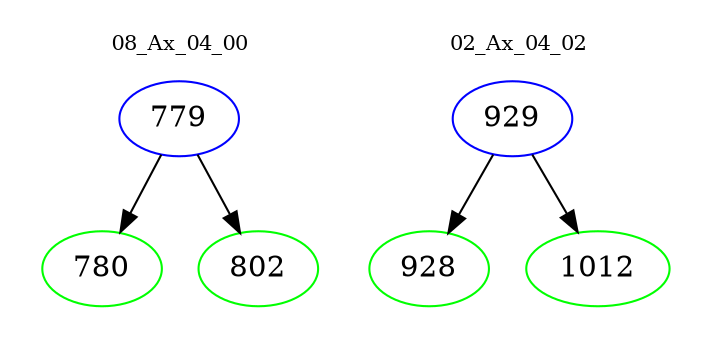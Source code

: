 digraph{
subgraph cluster_0 {
color = white
label = "08_Ax_04_00";
fontsize=10;
T0_779 [label="779", color="blue"]
T0_779 -> T0_780 [color="black"]
T0_780 [label="780", color="green"]
T0_779 -> T0_802 [color="black"]
T0_802 [label="802", color="green"]
}
subgraph cluster_1 {
color = white
label = "02_Ax_04_02";
fontsize=10;
T1_929 [label="929", color="blue"]
T1_929 -> T1_928 [color="black"]
T1_928 [label="928", color="green"]
T1_929 -> T1_1012 [color="black"]
T1_1012 [label="1012", color="green"]
}
}

